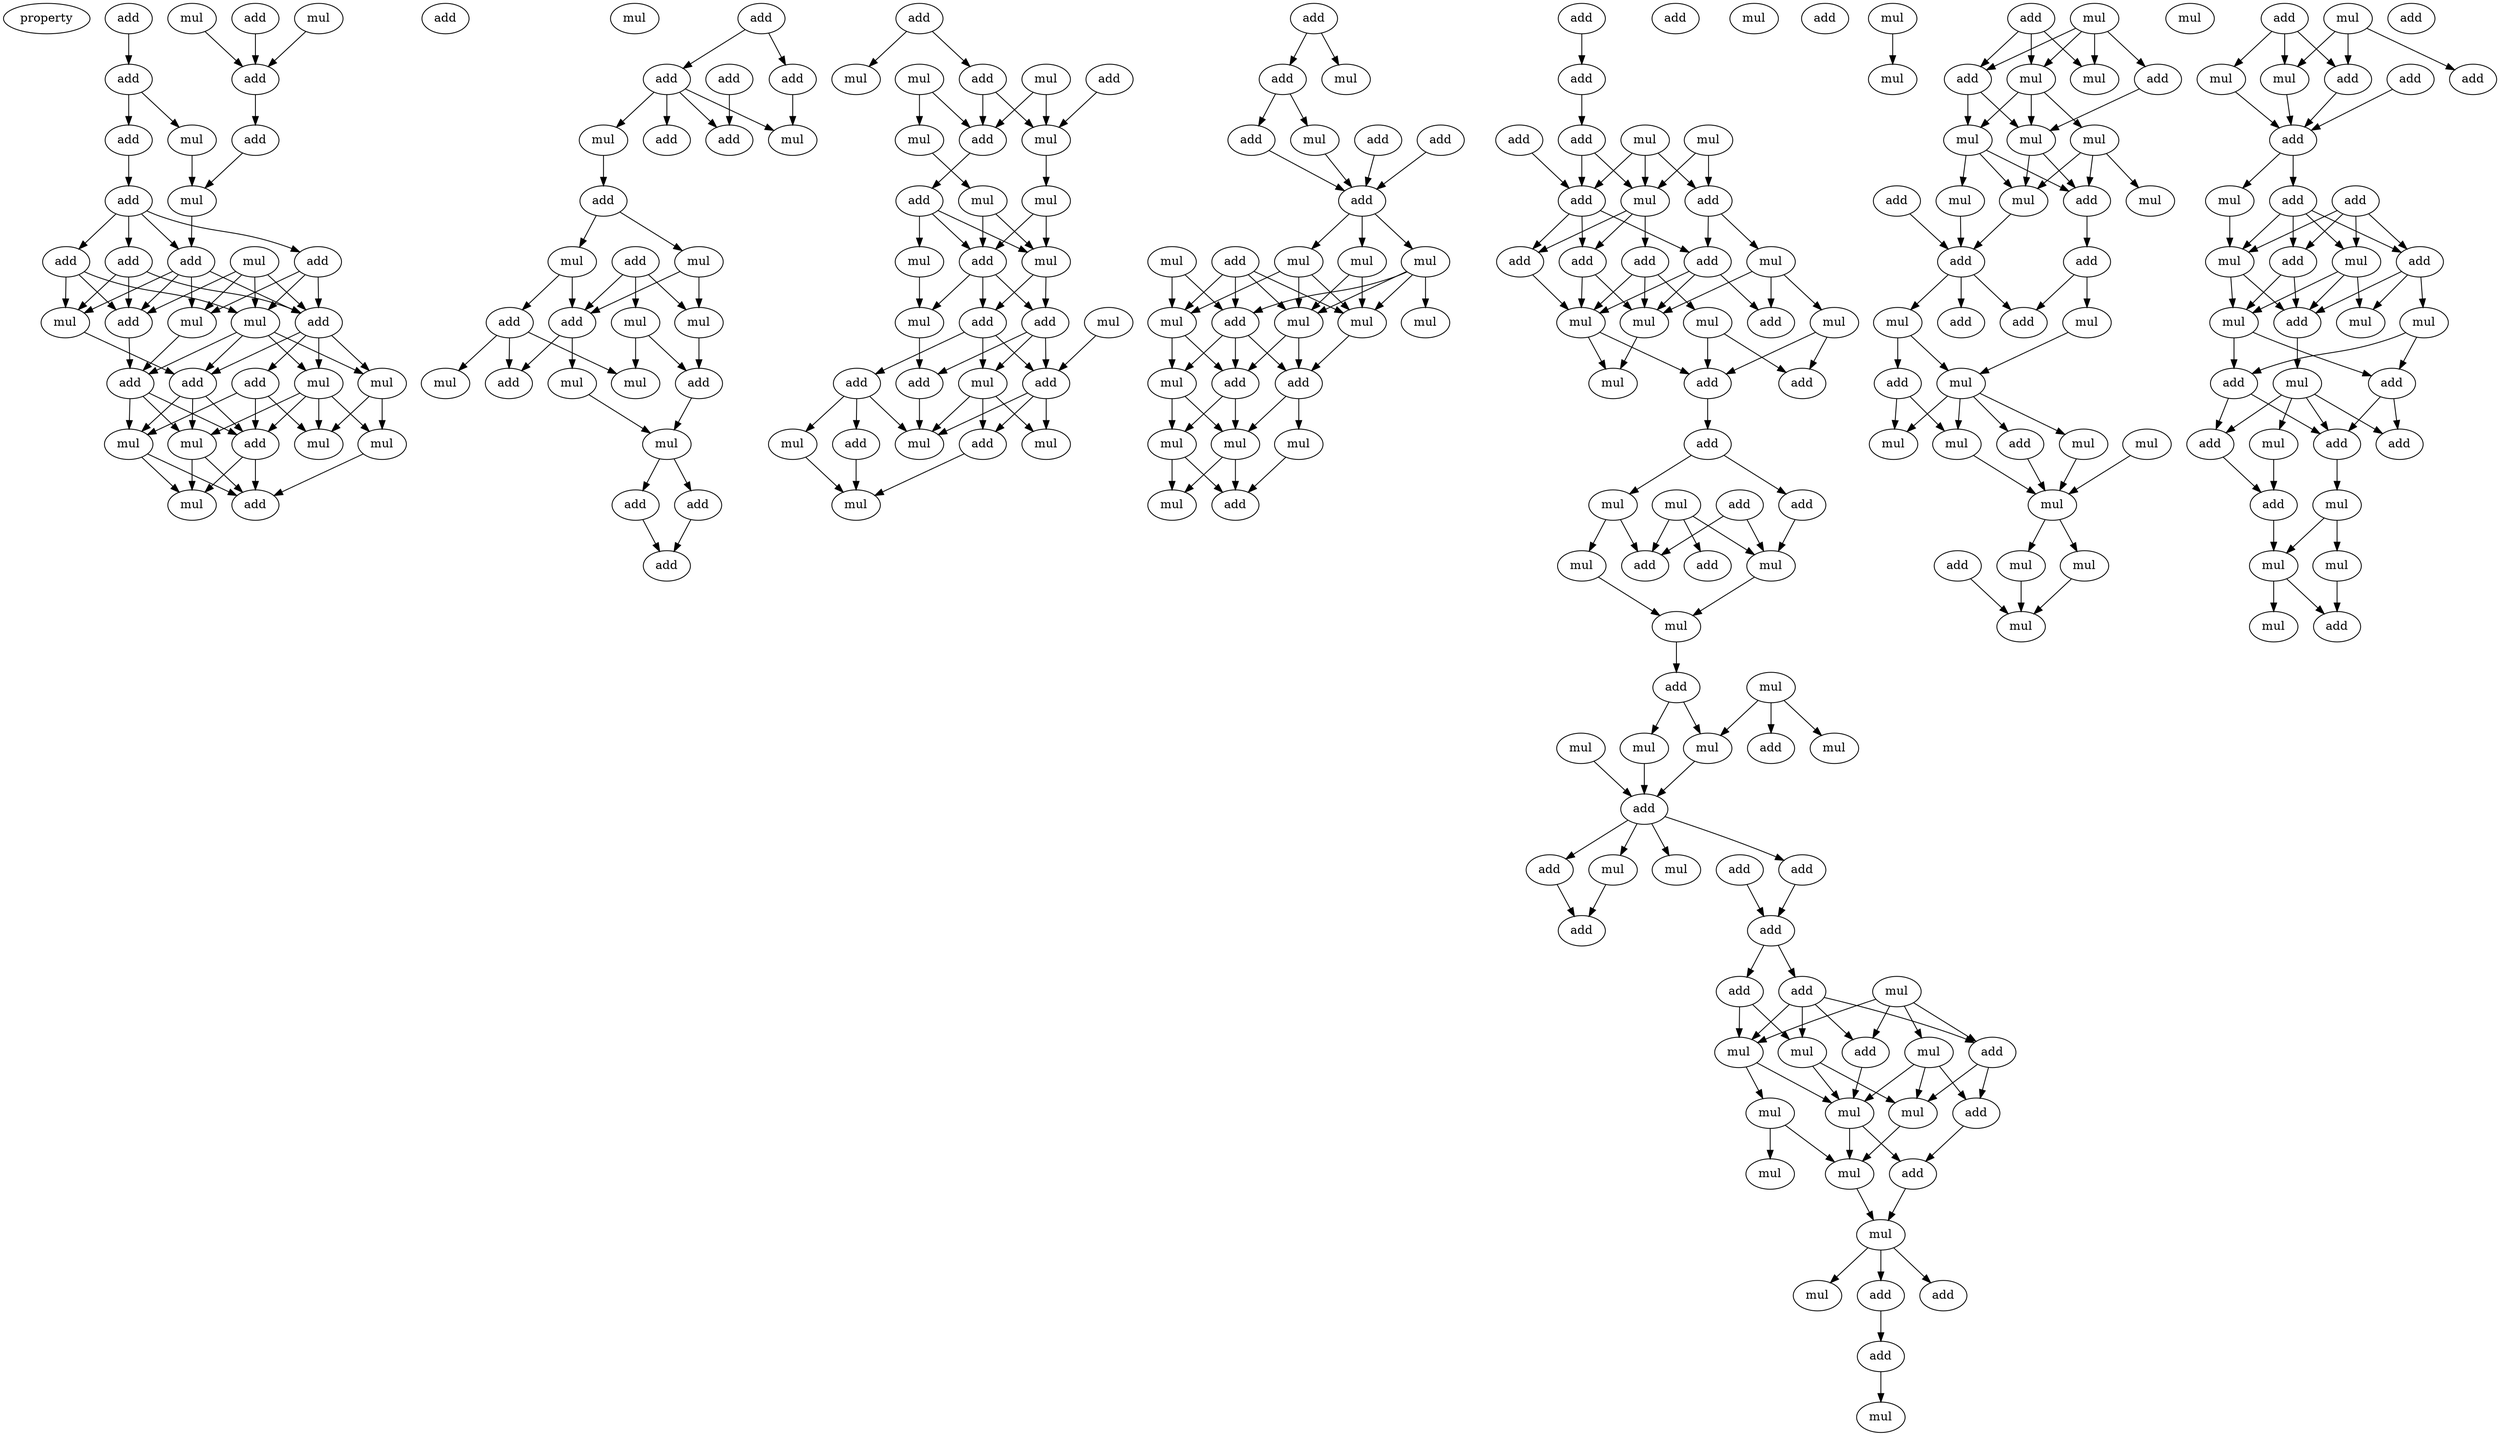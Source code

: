 digraph {
    node [fontcolor=black]
    property [mul=2,lf=1.3]
    0 [ label = add ];
    1 [ label = add ];
    2 [ label = mul ];
    3 [ label = add ];
    4 [ label = mul ];
    5 [ label = add ];
    6 [ label = add ];
    7 [ label = mul ];
    8 [ label = add ];
    9 [ label = mul ];
    10 [ label = add ];
    11 [ label = add ];
    12 [ label = mul ];
    13 [ label = add ];
    14 [ label = add ];
    15 [ label = add ];
    16 [ label = mul ];
    17 [ label = add ];
    18 [ label = add ];
    19 [ label = mul ];
    20 [ label = add ];
    21 [ label = mul ];
    22 [ label = mul ];
    23 [ label = add ];
    24 [ label = add ];
    25 [ label = mul ];
    26 [ label = add ];
    27 [ label = mul ];
    28 [ label = mul ];
    29 [ label = mul ];
    30 [ label = mul ];
    31 [ label = add ];
    32 [ label = mul ];
    33 [ label = mul ];
    34 [ label = add ];
    35 [ label = add ];
    36 [ label = add ];
    37 [ label = add ];
    38 [ label = add ];
    39 [ label = add ];
    40 [ label = mul ];
    41 [ label = mul ];
    42 [ label = add ];
    43 [ label = add ];
    44 [ label = mul ];
    45 [ label = mul ];
    46 [ label = add ];
    47 [ label = mul ];
    48 [ label = add ];
    49 [ label = mul ];
    50 [ label = add ];
    51 [ label = add ];
    52 [ label = add ];
    53 [ label = mul ];
    54 [ label = mul ];
    55 [ label = mul ];
    56 [ label = mul ];
    57 [ label = add ];
    58 [ label = add ];
    59 [ label = add ];
    60 [ label = add ];
    61 [ label = mul ];
    62 [ label = mul ];
    63 [ label = add ];
    64 [ label = mul ];
    65 [ label = add ];
    66 [ label = add ];
    67 [ label = mul ];
    68 [ label = mul ];
    69 [ label = mul ];
    70 [ label = add ];
    71 [ label = mul ];
    72 [ label = mul ];
    73 [ label = add ];
    74 [ label = mul ];
    75 [ label = add ];
    76 [ label = mul ];
    77 [ label = add ];
    78 [ label = mul ];
    79 [ label = add ];
    80 [ label = add ];
    81 [ label = add ];
    82 [ label = mul ];
    83 [ label = mul ];
    84 [ label = add ];
    85 [ label = add ];
    86 [ label = mul ];
    87 [ label = mul ];
    88 [ label = mul ];
    89 [ label = add ];
    90 [ label = add ];
    91 [ label = mul ];
    92 [ label = add ];
    93 [ label = mul ];
    94 [ label = add ];
    95 [ label = add ];
    96 [ label = add ];
    97 [ label = add ];
    98 [ label = mul ];
    99 [ label = mul ];
    100 [ label = mul ];
    101 [ label = mul ];
    102 [ label = mul ];
    103 [ label = mul ];
    104 [ label = mul ];
    105 [ label = add ];
    106 [ label = mul ];
    107 [ label = add ];
    108 [ label = mul ];
    109 [ label = add ];
    110 [ label = mul ];
    111 [ label = mul ];
    112 [ label = mul ];
    113 [ label = add ];
    114 [ label = mul ];
    115 [ label = add ];
    116 [ label = add ];
    117 [ label = mul ];
    118 [ label = add ];
    119 [ label = mul ];
    120 [ label = add ];
    121 [ label = add ];
    122 [ label = add ];
    123 [ label = mul ];
    124 [ label = add ];
    125 [ label = add ];
    126 [ label = add ];
    127 [ label = add ];
    128 [ label = add ];
    129 [ label = mul ];
    130 [ label = mul ];
    131 [ label = mul ];
    132 [ label = mul ];
    133 [ label = add ];
    134 [ label = mul ];
    135 [ label = mul ];
    136 [ label = add ];
    137 [ label = add ];
    138 [ label = add ];
    139 [ label = add ];
    140 [ label = mul ];
    141 [ label = mul ];
    142 [ label = mul ];
    143 [ label = add ];
    144 [ label = mul ];
    145 [ label = add ];
    146 [ label = mul ];
    147 [ label = add ];
    148 [ label = mul ];
    149 [ label = mul ];
    150 [ label = add ];
    151 [ label = mul ];
    152 [ label = mul ];
    153 [ label = mul ];
    154 [ label = add ];
    155 [ label = mul ];
    156 [ label = add ];
    157 [ label = mul ];
    158 [ label = add ];
    159 [ label = add ];
    160 [ label = mul ];
    161 [ label = add ];
    162 [ label = add ];
    163 [ label = add ];
    164 [ label = mul ];
    165 [ label = add ];
    166 [ label = add ];
    167 [ label = add ];
    168 [ label = mul ];
    169 [ label = mul ];
    170 [ label = mul ];
    171 [ label = add ];
    172 [ label = mul ];
    173 [ label = mul ];
    174 [ label = add ];
    175 [ label = mul ];
    176 [ label = mul ];
    177 [ label = mul ];
    178 [ label = add ];
    179 [ label = mul ];
    180 [ label = add ];
    181 [ label = mul ];
    182 [ label = add ];
    183 [ label = mul ];
    184 [ label = add ];
    185 [ label = add ];
    186 [ label = mul ];
    187 [ label = mul ];
    188 [ label = mul ];
    189 [ label = add ];
    190 [ label = add ];
    191 [ label = mul ];
    192 [ label = add ];
    193 [ label = mul ];
    194 [ label = mul ];
    195 [ label = mul ];
    196 [ label = mul ];
    197 [ label = mul ];
    198 [ label = mul ];
    199 [ label = add ];
    200 [ label = mul ];
    201 [ label = add ];
    202 [ label = add ];
    203 [ label = add ];
    204 [ label = add ];
    205 [ label = add ];
    206 [ label = mul ];
    207 [ label = mul ];
    208 [ label = mul ];
    209 [ label = add ];
    210 [ label = add ];
    211 [ label = mul ];
    212 [ label = mul ];
    213 [ label = mul ];
    214 [ label = mul ];
    215 [ label = mul ];
    216 [ label = mul ];
    217 [ label = add ];
    218 [ label = mul ];
    219 [ label = mul ];
    220 [ label = mul ];
    221 [ label = add ];
    222 [ label = mul ];
    223 [ label = mul ];
    224 [ label = mul ];
    225 [ label = add ];
    226 [ label = add ];
    227 [ label = add ];
    228 [ label = add ];
    229 [ label = add ];
    230 [ label = add ];
    231 [ label = mul ];
    232 [ label = add ];
    233 [ label = mul ];
    234 [ label = add ];
    235 [ label = mul ];
    236 [ label = add ];
    237 [ label = add ];
    238 [ label = mul ];
    239 [ label = mul ];
    240 [ label = mul ];
    241 [ label = mul ];
    242 [ label = add ];
    243 [ label = add ];
    244 [ label = add ];
    245 [ label = add ];
    246 [ label = add ];
    247 [ label = mul ];
    248 [ label = add ];
    249 [ label = mul ];
    250 [ label = mul ];
    251 [ label = mul ];
    252 [ label = mul ];
    253 [ label = add ];
    0 -> 6 [ name = 0 ];
    2 -> 5 [ name = 1 ];
    3 -> 5 [ name = 2 ];
    4 -> 5 [ name = 3 ];
    5 -> 10 [ name = 4 ];
    6 -> 7 [ name = 5 ];
    6 -> 8 [ name = 6 ];
    7 -> 12 [ name = 7 ];
    8 -> 11 [ name = 8 ];
    10 -> 12 [ name = 9 ];
    11 -> 13 [ name = 10 ];
    11 -> 14 [ name = 11 ];
    11 -> 15 [ name = 12 ];
    11 -> 17 [ name = 13 ];
    12 -> 17 [ name = 14 ];
    13 -> 18 [ name = 15 ];
    13 -> 19 [ name = 16 ];
    13 -> 20 [ name = 17 ];
    14 -> 18 [ name = 18 ];
    14 -> 19 [ name = 19 ];
    14 -> 22 [ name = 20 ];
    15 -> 20 [ name = 21 ];
    15 -> 21 [ name = 22 ];
    15 -> 22 [ name = 23 ];
    16 -> 18 [ name = 24 ];
    16 -> 20 [ name = 25 ];
    16 -> 21 [ name = 26 ];
    16 -> 22 [ name = 27 ];
    17 -> 18 [ name = 28 ];
    17 -> 19 [ name = 29 ];
    17 -> 20 [ name = 30 ];
    17 -> 21 [ name = 31 ];
    18 -> 23 [ name = 32 ];
    19 -> 24 [ name = 33 ];
    20 -> 24 [ name = 34 ];
    20 -> 25 [ name = 35 ];
    20 -> 26 [ name = 36 ];
    20 -> 27 [ name = 37 ];
    21 -> 23 [ name = 38 ];
    22 -> 23 [ name = 39 ];
    22 -> 24 [ name = 40 ];
    22 -> 25 [ name = 41 ];
    22 -> 27 [ name = 42 ];
    23 -> 28 [ name = 43 ];
    23 -> 29 [ name = 44 ];
    23 -> 31 [ name = 45 ];
    24 -> 28 [ name = 46 ];
    24 -> 29 [ name = 47 ];
    24 -> 31 [ name = 48 ];
    25 -> 30 [ name = 49 ];
    25 -> 32 [ name = 50 ];
    26 -> 28 [ name = 51 ];
    26 -> 30 [ name = 52 ];
    26 -> 31 [ name = 53 ];
    27 -> 29 [ name = 54 ];
    27 -> 30 [ name = 55 ];
    27 -> 31 [ name = 56 ];
    27 -> 32 [ name = 57 ];
    28 -> 33 [ name = 58 ];
    28 -> 34 [ name = 59 ];
    29 -> 33 [ name = 60 ];
    29 -> 34 [ name = 61 ];
    31 -> 33 [ name = 62 ];
    31 -> 34 [ name = 63 ];
    32 -> 34 [ name = 64 ];
    35 -> 36 [ name = 65 ];
    35 -> 38 [ name = 66 ];
    36 -> 41 [ name = 67 ];
    37 -> 39 [ name = 68 ];
    38 -> 39 [ name = 69 ];
    38 -> 40 [ name = 70 ];
    38 -> 41 [ name = 71 ];
    38 -> 42 [ name = 72 ];
    40 -> 43 [ name = 73 ];
    43 -> 44 [ name = 74 ];
    43 -> 45 [ name = 75 ];
    44 -> 48 [ name = 76 ];
    44 -> 50 [ name = 77 ];
    45 -> 49 [ name = 78 ];
    45 -> 50 [ name = 79 ];
    46 -> 47 [ name = 80 ];
    46 -> 49 [ name = 81 ];
    46 -> 50 [ name = 82 ];
    47 -> 51 [ name = 83 ];
    47 -> 53 [ name = 84 ];
    48 -> 52 [ name = 85 ];
    48 -> 53 [ name = 86 ];
    48 -> 55 [ name = 87 ];
    49 -> 51 [ name = 88 ];
    50 -> 52 [ name = 89 ];
    50 -> 54 [ name = 90 ];
    51 -> 56 [ name = 91 ];
    54 -> 56 [ name = 92 ];
    56 -> 57 [ name = 93 ];
    56 -> 58 [ name = 94 ];
    57 -> 59 [ name = 95 ];
    58 -> 59 [ name = 96 ];
    60 -> 62 [ name = 97 ];
    60 -> 65 [ name = 98 ];
    61 -> 66 [ name = 99 ];
    61 -> 68 [ name = 100 ];
    63 -> 67 [ name = 101 ];
    64 -> 66 [ name = 102 ];
    64 -> 67 [ name = 103 ];
    65 -> 66 [ name = 104 ];
    65 -> 67 [ name = 105 ];
    66 -> 70 [ name = 106 ];
    67 -> 69 [ name = 107 ];
    68 -> 71 [ name = 108 ];
    69 -> 73 [ name = 109 ];
    69 -> 74 [ name = 110 ];
    70 -> 72 [ name = 111 ];
    70 -> 73 [ name = 112 ];
    70 -> 74 [ name = 113 ];
    71 -> 73 [ name = 114 ];
    71 -> 74 [ name = 115 ];
    72 -> 76 [ name = 116 ];
    73 -> 75 [ name = 117 ];
    73 -> 76 [ name = 118 ];
    73 -> 77 [ name = 119 ];
    74 -> 75 [ name = 120 ];
    74 -> 77 [ name = 121 ];
    75 -> 79 [ name = 122 ];
    75 -> 80 [ name = 123 ];
    75 -> 82 [ name = 124 ];
    76 -> 81 [ name = 125 ];
    77 -> 80 [ name = 126 ];
    77 -> 81 [ name = 127 ];
    77 -> 82 [ name = 128 ];
    78 -> 80 [ name = 129 ];
    79 -> 83 [ name = 130 ];
    79 -> 84 [ name = 131 ];
    79 -> 87 [ name = 132 ];
    80 -> 85 [ name = 133 ];
    80 -> 86 [ name = 134 ];
    80 -> 87 [ name = 135 ];
    81 -> 87 [ name = 136 ];
    82 -> 85 [ name = 137 ];
    82 -> 86 [ name = 138 ];
    82 -> 87 [ name = 139 ];
    83 -> 88 [ name = 140 ];
    84 -> 88 [ name = 141 ];
    85 -> 88 [ name = 142 ];
    89 -> 90 [ name = 143 ];
    89 -> 91 [ name = 144 ];
    90 -> 92 [ name = 145 ];
    90 -> 93 [ name = 146 ];
    92 -> 96 [ name = 147 ];
    93 -> 96 [ name = 148 ];
    94 -> 96 [ name = 149 ];
    95 -> 96 [ name = 150 ];
    96 -> 98 [ name = 151 ];
    96 -> 100 [ name = 152 ];
    96 -> 101 [ name = 153 ];
    97 -> 102 [ name = 154 ];
    97 -> 103 [ name = 155 ];
    97 -> 104 [ name = 156 ];
    97 -> 105 [ name = 157 ];
    98 -> 102 [ name = 158 ];
    98 -> 103 [ name = 159 ];
    99 -> 104 [ name = 160 ];
    99 -> 105 [ name = 161 ];
    100 -> 102 [ name = 162 ];
    100 -> 103 [ name = 163 ];
    100 -> 105 [ name = 164 ];
    100 -> 106 [ name = 165 ];
    101 -> 102 [ name = 166 ];
    101 -> 103 [ name = 167 ];
    101 -> 104 [ name = 168 ];
    102 -> 109 [ name = 169 ];
    103 -> 107 [ name = 170 ];
    103 -> 109 [ name = 171 ];
    104 -> 107 [ name = 172 ];
    104 -> 108 [ name = 173 ];
    105 -> 107 [ name = 174 ];
    105 -> 108 [ name = 175 ];
    105 -> 109 [ name = 176 ];
    107 -> 110 [ name = 177 ];
    107 -> 112 [ name = 178 ];
    108 -> 110 [ name = 179 ];
    108 -> 112 [ name = 180 ];
    109 -> 111 [ name = 181 ];
    109 -> 112 [ name = 182 ];
    110 -> 114 [ name = 183 ];
    110 -> 115 [ name = 184 ];
    111 -> 115 [ name = 185 ];
    112 -> 114 [ name = 186 ];
    112 -> 115 [ name = 187 ];
    113 -> 116 [ name = 188 ];
    116 -> 120 [ name = 189 ];
    117 -> 122 [ name = 190 ];
    117 -> 123 [ name = 191 ];
    117 -> 124 [ name = 192 ];
    118 -> 122 [ name = 193 ];
    119 -> 123 [ name = 194 ];
    119 -> 124 [ name = 195 ];
    120 -> 122 [ name = 196 ];
    120 -> 123 [ name = 197 ];
    122 -> 125 [ name = 198 ];
    122 -> 126 [ name = 199 ];
    122 -> 127 [ name = 200 ];
    123 -> 125 [ name = 201 ];
    123 -> 126 [ name = 202 ];
    123 -> 128 [ name = 203 ];
    124 -> 127 [ name = 204 ];
    124 -> 129 [ name = 205 ];
    125 -> 132 [ name = 206 ];
    126 -> 130 [ name = 207 ];
    126 -> 132 [ name = 208 ];
    127 -> 130 [ name = 209 ];
    127 -> 132 [ name = 210 ];
    127 -> 133 [ name = 211 ];
    128 -> 130 [ name = 212 ];
    128 -> 132 [ name = 213 ];
    128 -> 134 [ name = 214 ];
    129 -> 130 [ name = 215 ];
    129 -> 131 [ name = 216 ];
    129 -> 133 [ name = 217 ];
    130 -> 135 [ name = 218 ];
    131 -> 136 [ name = 219 ];
    131 -> 137 [ name = 220 ];
    132 -> 135 [ name = 221 ];
    132 -> 136 [ name = 222 ];
    134 -> 136 [ name = 223 ];
    134 -> 137 [ name = 224 ];
    136 -> 138 [ name = 225 ];
    138 -> 141 [ name = 226 ];
    138 -> 143 [ name = 227 ];
    139 -> 144 [ name = 228 ];
    139 -> 145 [ name = 229 ];
    141 -> 145 [ name = 230 ];
    141 -> 146 [ name = 231 ];
    142 -> 144 [ name = 232 ];
    142 -> 145 [ name = 233 ];
    142 -> 147 [ name = 234 ];
    143 -> 144 [ name = 235 ];
    144 -> 148 [ name = 236 ];
    146 -> 148 [ name = 237 ];
    148 -> 150 [ name = 238 ];
    149 -> 151 [ name = 239 ];
    149 -> 153 [ name = 240 ];
    149 -> 154 [ name = 241 ];
    150 -> 151 [ name = 242 ];
    150 -> 155 [ name = 243 ];
    151 -> 156 [ name = 244 ];
    152 -> 156 [ name = 245 ];
    155 -> 156 [ name = 246 ];
    156 -> 157 [ name = 247 ];
    156 -> 158 [ name = 248 ];
    156 -> 159 [ name = 249 ];
    156 -> 160 [ name = 250 ];
    157 -> 162 [ name = 251 ];
    158 -> 162 [ name = 252 ];
    159 -> 163 [ name = 253 ];
    161 -> 163 [ name = 254 ];
    163 -> 165 [ name = 255 ];
    163 -> 166 [ name = 256 ];
    164 -> 167 [ name = 257 ];
    164 -> 168 [ name = 258 ];
    164 -> 169 [ name = 259 ];
    164 -> 171 [ name = 260 ];
    165 -> 167 [ name = 261 ];
    165 -> 169 [ name = 262 ];
    165 -> 170 [ name = 263 ];
    165 -> 171 [ name = 264 ];
    166 -> 169 [ name = 265 ];
    166 -> 170 [ name = 266 ];
    167 -> 174 [ name = 267 ];
    167 -> 175 [ name = 268 ];
    168 -> 173 [ name = 269 ];
    168 -> 174 [ name = 270 ];
    168 -> 175 [ name = 271 ];
    169 -> 172 [ name = 272 ];
    169 -> 173 [ name = 273 ];
    170 -> 173 [ name = 274 ];
    170 -> 175 [ name = 275 ];
    171 -> 173 [ name = 276 ];
    172 -> 176 [ name = 277 ];
    172 -> 177 [ name = 278 ];
    173 -> 177 [ name = 279 ];
    173 -> 178 [ name = 280 ];
    174 -> 178 [ name = 281 ];
    175 -> 177 [ name = 282 ];
    177 -> 179 [ name = 283 ];
    178 -> 179 [ name = 284 ];
    179 -> 181 [ name = 285 ];
    179 -> 182 [ name = 286 ];
    179 -> 184 [ name = 287 ];
    182 -> 185 [ name = 288 ];
    183 -> 186 [ name = 289 ];
    185 -> 188 [ name = 290 ];
    187 -> 190 [ name = 291 ];
    187 -> 191 [ name = 292 ];
    187 -> 192 [ name = 293 ];
    187 -> 193 [ name = 294 ];
    189 -> 190 [ name = 295 ];
    189 -> 191 [ name = 296 ];
    189 -> 193 [ name = 297 ];
    190 -> 195 [ name = 298 ];
    190 -> 196 [ name = 299 ];
    191 -> 194 [ name = 300 ];
    191 -> 195 [ name = 301 ];
    191 -> 196 [ name = 302 ];
    192 -> 196 [ name = 303 ];
    194 -> 198 [ name = 304 ];
    194 -> 199 [ name = 305 ];
    194 -> 200 [ name = 306 ];
    195 -> 197 [ name = 307 ];
    195 -> 199 [ name = 308 ];
    195 -> 200 [ name = 309 ];
    196 -> 199 [ name = 310 ];
    196 -> 200 [ name = 311 ];
    197 -> 203 [ name = 312 ];
    199 -> 202 [ name = 313 ];
    200 -> 203 [ name = 314 ];
    201 -> 203 [ name = 315 ];
    202 -> 204 [ name = 316 ];
    202 -> 207 [ name = 317 ];
    203 -> 204 [ name = 318 ];
    203 -> 205 [ name = 319 ];
    203 -> 206 [ name = 320 ];
    206 -> 208 [ name = 321 ];
    206 -> 209 [ name = 322 ];
    207 -> 208 [ name = 323 ];
    208 -> 210 [ name = 324 ];
    208 -> 211 [ name = 325 ];
    208 -> 212 [ name = 326 ];
    208 -> 213 [ name = 327 ];
    209 -> 211 [ name = 328 ];
    209 -> 212 [ name = 329 ];
    210 -> 215 [ name = 330 ];
    212 -> 215 [ name = 331 ];
    213 -> 215 [ name = 332 ];
    214 -> 215 [ name = 333 ];
    215 -> 218 [ name = 334 ];
    215 -> 219 [ name = 335 ];
    217 -> 220 [ name = 336 ];
    218 -> 220 [ name = 337 ];
    219 -> 220 [ name = 338 ];
    221 -> 223 [ name = 339 ];
    221 -> 224 [ name = 340 ];
    221 -> 226 [ name = 341 ];
    222 -> 223 [ name = 342 ];
    222 -> 226 [ name = 343 ];
    222 -> 227 [ name = 344 ];
    223 -> 228 [ name = 345 ];
    224 -> 228 [ name = 346 ];
    225 -> 228 [ name = 347 ];
    226 -> 228 [ name = 348 ];
    228 -> 231 [ name = 349 ];
    228 -> 232 [ name = 350 ];
    229 -> 233 [ name = 351 ];
    229 -> 234 [ name = 352 ];
    229 -> 235 [ name = 353 ];
    229 -> 236 [ name = 354 ];
    231 -> 233 [ name = 355 ];
    232 -> 233 [ name = 356 ];
    232 -> 234 [ name = 357 ];
    232 -> 235 [ name = 358 ];
    232 -> 236 [ name = 359 ];
    233 -> 237 [ name = 360 ];
    233 -> 240 [ name = 361 ];
    234 -> 237 [ name = 362 ];
    234 -> 240 [ name = 363 ];
    235 -> 237 [ name = 364 ];
    235 -> 239 [ name = 365 ];
    235 -> 240 [ name = 366 ];
    236 -> 237 [ name = 367 ];
    236 -> 238 [ name = 368 ];
    236 -> 239 [ name = 369 ];
    237 -> 241 [ name = 370 ];
    238 -> 242 [ name = 371 ];
    238 -> 243 [ name = 372 ];
    240 -> 242 [ name = 373 ];
    240 -> 243 [ name = 374 ];
    241 -> 244 [ name = 375 ];
    241 -> 245 [ name = 376 ];
    241 -> 246 [ name = 377 ];
    241 -> 247 [ name = 378 ];
    242 -> 245 [ name = 379 ];
    242 -> 246 [ name = 380 ];
    243 -> 244 [ name = 381 ];
    243 -> 245 [ name = 382 ];
    245 -> 249 [ name = 383 ];
    246 -> 248 [ name = 384 ];
    247 -> 248 [ name = 385 ];
    248 -> 251 [ name = 386 ];
    249 -> 250 [ name = 387 ];
    249 -> 251 [ name = 388 ];
    250 -> 253 [ name = 389 ];
    251 -> 252 [ name = 390 ];
    251 -> 253 [ name = 391 ];
}
